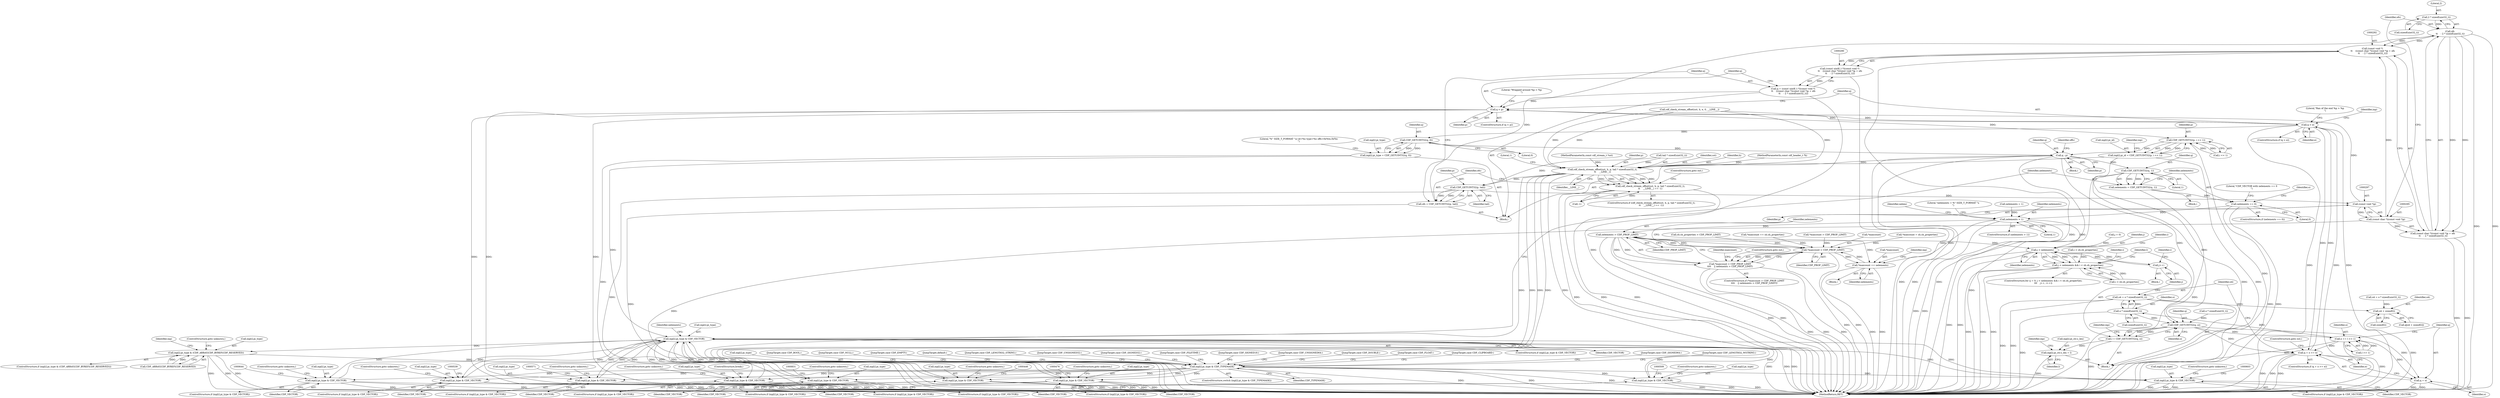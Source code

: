 digraph "0_php-src_0641e56be1af003aa02c7c6b0184466540637233@API" {
"1000301" [label="(Call,2 * sizeof(uint32_t))"];
"1000299" [label="(Call,ofs\n \t\t    - 2 * sizeof(uint32_t))"];
"1000291" [label="(Call,(const void *)\n \t\t    ((const char *)(const void *)p + ofs\n \t\t    - 2 * sizeof(uint32_t)))"];
"1000289" [label="(Call,(const uint8_t *)(const void *)\n \t\t    ((const char *)(const void *)p + ofs\n \t\t    - 2 * sizeof(uint32_t)))"];
"1000287" [label="(Call,q = (const uint8_t *)(const void *)\n \t\t    ((const char *)(const void *)p + ofs\n \t\t    - 2 * sizeof(uint32_t)))"];
"1000306" [label="(Call,q < p)"];
"1000318" [label="(Call,q > e)"];
"1000346" [label="(Call,CDF_GETUINT32(q, 0))"];
"1000340" [label="(Call,inp[i].pi_type = CDF_GETUINT32(q, 0))"];
"1000372" [label="(Call,inp[i].pi_type & CDF_VECTOR)"];
"1000411" [label="(Call,inp[i].pi_type & (CDF_ARRAY|CDF_BYREF|CDF_RESERVED))"];
"1000424" [label="(Call,inp[i].pi_type & CDF_TYPEMASK)"];
"1000437" [label="(Call,inp[i].pi_type & CDF_VECTOR)"];
"1000467" [label="(Call,inp[i].pi_type & CDF_VECTOR)"];
"1000500" [label="(Call,inp[i].pi_type & CDF_VECTOR)"];
"1000530" [label="(Call,inp[i].pi_type & CDF_VECTOR)"];
"1000562" [label="(Call,inp[i].pi_type & CDF_VECTOR)"];
"1000594" [label="(Call,inp[i].pi_type & CDF_VECTOR)"];
"1000635" [label="(Call,inp[i].pi_type & CDF_VECTOR)"];
"1000822" [label="(Call,inp[i].pi_type & CDF_VECTOR)"];
"1000854" [label="(Call,inp[i].pi_type & CDF_VECTOR)"];
"1000367" [label="(Call,q - p)"];
"1000269" [label="(Call,cdf_check_stream_offset(sst, h, p, tail * sizeof(uint32_t),\n\t\t    __LINE__))"];
"1000268" [label="(Call,cdf_check_stream_offset(sst, h, p, tail * sizeof(uint32_t),\n\t\t    __LINE__) == -1)"];
"1000284" [label="(Call,CDF_GETUINT32(p, tail))"];
"1000282" [label="(Call,ofs = CDF_GETUINT32(p, tail))"];
"1000296" [label="(Call,(const void *)p)"];
"1000294" [label="(Call,(const char *)(const void *)p)"];
"1000293" [label="(Call,(const char *)(const void *)p + ofs\n \t\t    - 2 * sizeof(uint32_t))"];
"1000382" [label="(Call,CDF_GETUINT32(q, 1))"];
"1000380" [label="(Call,nelements = CDF_GETUINT32(q, 1))"];
"1000386" [label="(Call,nelements == 0)"];
"1000679" [label="(Call,nelements > 1)"];
"1000696" [label="(Call,nelements > CDF_PROP_LIMIT)"];
"1000692" [label="(Call,*maxcount > CDF_PROP_LIMIT)"];
"1000691" [label="(Call,*maxcount > CDF_PROP_LIMIT\n\t\t\t\t    || nelements > CDF_PROP_LIMIT)"];
"1000700" [label="(Call,*maxcount += nelements)"];
"1000728" [label="(Call,j < nelements)"];
"1000727" [label="(Call,j < nelements && i < sh.sh_properties)"];
"1000737" [label="(Call,j++)"];
"1000745" [label="(Call,CDF_GETUINT32(q, o))"];
"1000743" [label="(Call,l = CDF_GETUINT32(q, o))"];
"1000748" [label="(Call,inp[i].pi_str.s_len = l)"];
"1000799" [label="(Call,o += l >> 1)"];
"1000805" [label="(Call,q + o >= e)"];
"1000806" [label="(Call,q + o)"];
"1000813" [label="(Call,o * sizeof(uint32_t))"];
"1000811" [label="(Call,o4 = o * sizeof(uint32_t))"];
"1000772" [label="(Call,o4 + sizeof(l))"];
"1000335" [label="(Call,CDF_GETUINT32(p, i << 1))"];
"1000329" [label="(Call,inp[i].pi_id = CDF_GETUINT32(p, i << 1))"];
"1000679" [label="(Call,nelements > 1)"];
"1000379" [label="(Block,)"];
"1000438" [label="(Call,inp[i].pi_type)"];
"1000386" [label="(Call,nelements == 0)"];
"1000752" [label="(Identifier,inp)"];
"1000743" [label="(Call,l = CDF_GETUINT32(q, o))"];
"1000706" [label="(Identifier,inp)"];
"1000332" [label="(Identifier,inp)"];
"1000417" [label="(Call,CDF_ARRAY|CDF_BYREF|CDF_RESERVED)"];
"1000682" [label="(Block,)"];
"1000436" [label="(ControlStructure,if (inp[i].pi_type & CDF_VECTOR))"];
"1000335" [label="(Call,CDF_GETUINT32(p, i << 1))"];
"1000285" [label="(Identifier,p)"];
"1000287" [label="(Call,q = (const uint8_t *)(const void *)\n \t\t    ((const char *)(const void *)p + ofs\n \t\t    - 2 * sizeof(uint32_t)))"];
"1000727" [label="(Call,j < nelements && i < sh.sh_properties)"];
"1000746" [label="(Identifier,q)"];
"1000258" [label="(Block,)"];
"1000422" [label="(ControlStructure,goto unknown;)"];
"1000569" [label="(ControlStructure,goto unknown;)"];
"1000861" [label="(ControlStructure,goto unknown;)"];
"1000330" [label="(Call,inp[i].pi_id)"];
"1000382" [label="(Call,CDF_GETUINT32(q, 1))"];
"1000498" [label="(JumpTarget,case CDF_UNSIGNED32:)"];
"1000860" [label="(Identifier,CDF_VECTOR)"];
"1000756" [label="(Identifier,l)"];
"1000271" [label="(Identifier,h)"];
"1000318" [label="(Call,q > e)"];
"1000346" [label="(Call,CDF_GETUINT32(q, 0))"];
"1000854" [label="(Call,inp[i].pi_type & CDF_VECTOR)"];
"1000595" [label="(Call,inp[i].pi_type)"];
"1000294" [label="(Call,(const char *)(const void *)p)"];
"1000594" [label="(Call,inp[i].pi_type & CDF_VECTOR)"];
"1000702" [label="(Identifier,maxcount)"];
"1000801" [label="(Call,l >> 1)"];
"1000821" [label="(ControlStructure,if (inp[i].pi_type & CDF_VECTOR))"];
"1000410" [label="(ControlStructure,if (inp[i].pi_type & (CDF_ARRAY|CDF_BYREF|CDF_RESERVED)))"];
"1000736" [label="(Block,)"];
"1000373" [label="(Call,inp[i].pi_type)"];
"1000343" [label="(Identifier,inp)"];
"1000465" [label="(JumpTarget,case CDF_SIGNED32:)"];
"1000341" [label="(Call,inp[i].pi_type)"];
"1000351" [label="(Literal,\"%\" SIZE_T_FORMAT \"u) id=%x type=%x offs=0x%tx,0x%x\n\")"];
"1000500" [label="(Call,inp[i].pi_type & CDF_VECTOR)"];
"1000820" [label="(JumpTarget,case CDF_FILETIME:)"];
"1000800" [label="(Identifier,o)"];
"1000102" [label="(MethodParameterIn,const cdf_header_t *h)"];
"1000435" [label="(JumpTarget,case CDF_SIGNED16:)"];
"1000251" [label="(Call,i < sh.sh_properties)"];
"1000741" [label="(Block,)"];
"1000853" [label="(ControlStructure,if (inp[i].pi_type & CDF_VECTOR))"];
"1000279" [label="(Literal,1)"];
"1000701" [label="(Call,*maxcount)"];
"1000499" [label="(ControlStructure,if (inp[i].pi_type & CDF_VECTOR))"];
"1000336" [label="(Identifier,p)"];
"1000404" [label="(Call,o4 = o * sizeof(uint32_t))"];
"1000347" [label="(Identifier,q)"];
"1000560" [label="(JumpTarget,case CDF_UNSIGNED64:)"];
"1000283" [label="(Identifier,ofs)"];
"1000806" [label="(Call,q + o)"];
"1000286" [label="(Identifier,tail)"];
"1000277" [label="(Identifier,__LINE__)"];
"1000563" [label="(Call,inp[i].pi_type)"];
"1000398" [label="(Call,nelements = 1)"];
"1000804" [label="(ControlStructure,if (q + o >= e))"];
"1000278" [label="(Call,-1)"];
"1000697" [label="(Identifier,nelements)"];
"1000633" [label="(JumpTarget,case CDF_DOUBLE:)"];
"1000773" [label="(Identifier,o4)"];
"1000423" [label="(ControlStructure,switch (inp[i].pi_type & CDF_TYPEMASK))"];
"1000693" [label="(Call,*maxcount)"];
"1000383" [label="(Identifier,q)"];
"1000296" [label="(Call,(const void *)p)"];
"1000284" [label="(Call,CDF_GETUINT32(p, tail))"];
"1000761" [label="(Identifier,inp)"];
"1000680" [label="(Identifier,nelements)"];
"1000745" [label="(Call,CDF_GETUINT32(q, o))"];
"1000592" [label="(JumpTarget,case CDF_FLOAT:)"];
"1000305" [label="(ControlStructure,if (q < p))"];
"1000852" [label="(JumpTarget,case CDF_CLIPBOARD:)"];
"1000269" [label="(Call,cdf_check_stream_offset(sst, h, p, tail * sizeof(uint32_t),\n\t\t    __LINE__))"];
"1000685" [label="(Identifier,nelem)"];
"1000506" [label="(Identifier,CDF_VECTOR)"];
"1000828" [label="(Identifier,CDF_VECTOR)"];
"1000412" [label="(Call,inp[i].pi_type)"];
"1000273" [label="(Call,tail * sizeof(uint32_t))"];
"1000388" [label="(Literal,0)"];
"1000813" [label="(Call,o * sizeof(uint32_t))"];
"1000692" [label="(Call,*maxcount > CDF_PROP_LIMIT)"];
"1000528" [label="(JumpTarget,case CDF_SIGNED64:)"];
"1000312" [label="(Literal,\"Wrapped around %p < %p\n\")"];
"1000536" [label="(Identifier,CDF_VECTOR)"];
"1000537" [label="(ControlStructure,goto unknown;)"];
"1000411" [label="(Call,inp[i].pi_type & (CDF_ARRAY|CDF_BYREF|CDF_RESERVED))"];
"1000394" [label="(Identifier,o)"];
"1000387" [label="(Identifier,nelements)"];
"1000677" [label="(JumpTarget,case CDF_LENGTH32_WSTRING:)"];
"1000700" [label="(Call,*maxcount += nelements)"];
"1000809" [label="(Identifier,e)"];
"1000211" [label="(Call,*maxcount = sh.sh_properties)"];
"1000291" [label="(Call,(const void *)\n \t\t    ((const char *)(const void *)p + ofs\n \t\t    - 2 * sizeof(uint32_t)))"];
"1000568" [label="(Identifier,CDF_VECTOR)"];
"1000724" [label="(Call,j = 0)"];
"1000371" [label="(ControlStructure,if (inp[i].pi_type & CDF_VECTOR))"];
"1000634" [label="(ControlStructure,if (inp[i].pi_type & CDF_VECTOR))"];
"1000368" [label="(Identifier,q)"];
"1000427" [label="(Identifier,inp)"];
"1000270" [label="(Identifier,sst)"];
"1000731" [label="(Call,i < sh.sh_properties)"];
"1000530" [label="(Call,inp[i].pi_type & CDF_VECTOR)"];
"1000562" [label="(Call,inp[i].pi_type & CDF_VECTOR)"];
"1000302" [label="(Literal,2)"];
"1000723" [label="(ControlStructure,for (j = 0; j < nelements && i < sh.sh_properties;\n\t\t\t    j++, i++))"];
"1000561" [label="(ControlStructure,if (inp[i].pi_type & CDF_VECTOR))"];
"1000805" [label="(Call,q + o >= e)"];
"1000822" [label="(Call,inp[i].pi_type & CDF_VECTOR)"];
"1000372" [label="(Call,inp[i].pi_type & CDF_VECTOR)"];
"1000370" [label="(Identifier,offs)"];
"1000730" [label="(Identifier,nelements)"];
"1000340" [label="(Call,inp[i].pi_type = CDF_GETUINT32(q, 0))"];
"1000303" [label="(Call,sizeof(uint32_t))"];
"1000641" [label="(Identifier,CDF_VECTOR)"];
"1000282" [label="(Call,ofs = CDF_GETUINT32(p, tail))"];
"1000319" [label="(Identifier,q)"];
"1000601" [label="(ControlStructure,goto unknown;)"];
"1000531" [label="(Call,inp[i].pi_type)"];
"1000425" [label="(Call,inp[i].pi_type)"];
"1000737" [label="(Call,j++)"];
"1000177" [label="(Call,sh.sh_properties > CDF_PROP_LIMIT)"];
"1000381" [label="(Identifier,nelements)"];
"1000497" [label="(JumpTarget,case CDF_BOOL:)"];
"1000399" [label="(Identifier,nelements)"];
"1000293" [label="(Call,(const char *)(const void *)p + ofs\n \t\t    - 2 * sizeof(uint32_t))"];
"1000507" [label="(ControlStructure,goto unknown;)"];
"1000855" [label="(Call,inp[i].pi_type)"];
"1000814" [label="(Identifier,o)"];
"1000738" [label="(Identifier,j)"];
"1000473" [label="(Identifier,CDF_VECTOR)"];
"1000862" [label="(ControlStructure,break;)"];
"1000406" [label="(Call,o * sizeof(uint32_t))"];
"1000772" [label="(Call,o4 + sizeof(l))"];
"1000740" [label="(Identifier,i)"];
"1000642" [label="(ControlStructure,goto unknown;)"];
"1000474" [label="(ControlStructure,goto unknown;)"];
"1000818" [label="(Identifier,i)"];
"1000308" [label="(Identifier,p)"];
"1000324" [label="(Literal,\"Ran of the end %p > %p\n\")"];
"1000770" [label="(Call,q[o4 + sizeof(l)])"];
"1000432" [label="(JumpTarget,case CDF_NULL:)"];
"1000437" [label="(Call,inp[i].pi_type & CDF_VECTOR)"];
"1000267" [label="(ControlStructure,if (cdf_check_stream_offset(sst, h, p, tail * sizeof(uint32_t),\n\t\t    __LINE__) == -1))"];
"1000466" [label="(ControlStructure,if (inp[i].pi_type & CDF_VECTOR))"];
"1000799" [label="(Call,o += l >> 1)"];
"1000298" [label="(Identifier,p)"];
"1000238" [label="(Call,cdf_check_stream_offset(sst, h, e, 0, __LINE__))"];
"1000101" [label="(MethodParameterIn,const cdf_stream_t *sst)"];
"1000695" [label="(Identifier,CDF_PROP_LIMIT)"];
"1000272" [label="(Identifier,p)"];
"1000280" [label="(ControlStructure,goto out;)"];
"1000636" [label="(Call,inp[i].pi_type)"];
"1000744" [label="(Identifier,l)"];
"1000366" [label="(Block,)"];
"1000729" [label="(Identifier,j)"];
"1000811" [label="(Call,o4 = o * sizeof(uint32_t))"];
"1000369" [label="(Identifier,p)"];
"1000808" [label="(Identifier,o)"];
"1000703" [label="(Identifier,nelements)"];
"1000699" [label="(ControlStructure,goto out;)"];
"1000749" [label="(Call,inp[i].pi_str.s_len)"];
"1000268" [label="(Call,cdf_check_stream_offset(sst, h, p, tail * sizeof(uint32_t),\n\t\t    __LINE__) == -1)"];
"1000203" [label="(Call,*maxcount += sh.sh_properties)"];
"1000300" [label="(Identifier,ofs)"];
"1000698" [label="(Identifier,CDF_PROP_LIMIT)"];
"1000690" [label="(ControlStructure,if (*maxcount > CDF_PROP_LIMIT\n\t\t\t\t    || nelements > CDF_PROP_LIMIT))"];
"1000317" [label="(ControlStructure,if (q > e))"];
"1000721" [label="(Literal,\"nelements = %\" SIZE_T_FORMAT \"u\n\")"];
"1000348" [label="(Literal,0)"];
"1000812" [label="(Identifier,o4)"];
"1000747" [label="(Identifier,o)"];
"1000329" [label="(Call,inp[i].pi_id = CDF_GETUINT32(p, i << 1))"];
"1000728" [label="(Call,j < nelements)"];
"1000444" [label="(ControlStructure,goto unknown;)"];
"1000380" [label="(Call,nelements = CDF_GETUINT32(q, 1))"];
"1000320" [label="(Identifier,e)"];
"1000467" [label="(Call,inp[i].pi_type & CDF_VECTOR)"];
"1000306" [label="(Call,q < p)"];
"1000691" [label="(Call,*maxcount > CDF_PROP_LIMIT\n\t\t\t\t    || nelements > CDF_PROP_LIMIT)"];
"1000823" [label="(Call,inp[i].pi_type)"];
"1000288" [label="(Identifier,q)"];
"1000529" [label="(ControlStructure,if (inp[i].pi_type & CDF_VECTOR))"];
"1000385" [label="(ControlStructure,if (nelements == 0))"];
"1000883" [label="(MethodReturn,RET)"];
"1000299" [label="(Call,ofs\n \t\t    - 2 * sizeof(uint32_t))"];
"1000391" [label="(Literal,\"CDF_VECTOR with nelements == 0\n\")"];
"1000424" [label="(Call,inp[i].pi_type & CDF_TYPEMASK)"];
"1000198" [label="(Call,*maxcount > CDF_PROP_LIMIT)"];
"1000378" [label="(Identifier,CDF_VECTOR)"];
"1000289" [label="(Call,(const uint8_t *)(const void *)\n \t\t    ((const char *)(const void *)p + ofs\n \t\t    - 2 * sizeof(uint32_t)))"];
"1000384" [label="(Literal,1)"];
"1000600" [label="(Identifier,CDF_VECTOR)"];
"1000681" [label="(Literal,1)"];
"1000748" [label="(Call,inp[i].pi_str.s_len = l)"];
"1000433" [label="(JumpTarget,case CDF_EMPTY:)"];
"1000815" [label="(Call,sizeof(uint32_t))"];
"1000635" [label="(Call,inp[i].pi_type & CDF_VECTOR)"];
"1000307" [label="(Identifier,q)"];
"1000468" [label="(Call,inp[i].pi_type)"];
"1000367" [label="(Call,q - p)"];
"1000301" [label="(Call,2 * sizeof(uint32_t))"];
"1000501" [label="(Call,inp[i].pi_type)"];
"1000774" [label="(Call,sizeof(l))"];
"1000732" [label="(Identifier,i)"];
"1000430" [label="(Identifier,CDF_TYPEMASK)"];
"1000807" [label="(Identifier,q)"];
"1000829" [label="(ControlStructure,goto unknown;)"];
"1000337" [label="(Call,i << 1)"];
"1000678" [label="(ControlStructure,if (nelements > 1))"];
"1000696" [label="(Call,nelements > CDF_PROP_LIMIT)"];
"1000593" [label="(ControlStructure,if (inp[i].pi_type & CDF_VECTOR))"];
"1000810" [label="(ControlStructure,goto out;)"];
"1000443" [label="(Identifier,CDF_VECTOR)"];
"1000863" [label="(JumpTarget,default:)"];
"1000676" [label="(JumpTarget,case CDF_LENGTH32_STRING:)"];
"1000301" -> "1000299"  [label="AST: "];
"1000301" -> "1000303"  [label="CFG: "];
"1000302" -> "1000301"  [label="AST: "];
"1000303" -> "1000301"  [label="AST: "];
"1000299" -> "1000301"  [label="CFG: "];
"1000301" -> "1000299"  [label="DDG: "];
"1000299" -> "1000293"  [label="AST: "];
"1000300" -> "1000299"  [label="AST: "];
"1000293" -> "1000299"  [label="CFG: "];
"1000299" -> "1000883"  [label="DDG: "];
"1000299" -> "1000883"  [label="DDG: "];
"1000299" -> "1000291"  [label="DDG: "];
"1000299" -> "1000291"  [label="DDG: "];
"1000299" -> "1000293"  [label="DDG: "];
"1000299" -> "1000293"  [label="DDG: "];
"1000282" -> "1000299"  [label="DDG: "];
"1000291" -> "1000289"  [label="AST: "];
"1000291" -> "1000293"  [label="CFG: "];
"1000292" -> "1000291"  [label="AST: "];
"1000293" -> "1000291"  [label="AST: "];
"1000289" -> "1000291"  [label="CFG: "];
"1000291" -> "1000883"  [label="DDG: "];
"1000291" -> "1000289"  [label="DDG: "];
"1000294" -> "1000291"  [label="DDG: "];
"1000289" -> "1000287"  [label="AST: "];
"1000290" -> "1000289"  [label="AST: "];
"1000287" -> "1000289"  [label="CFG: "];
"1000289" -> "1000883"  [label="DDG: "];
"1000289" -> "1000287"  [label="DDG: "];
"1000287" -> "1000258"  [label="AST: "];
"1000288" -> "1000287"  [label="AST: "];
"1000307" -> "1000287"  [label="CFG: "];
"1000287" -> "1000883"  [label="DDG: "];
"1000287" -> "1000306"  [label="DDG: "];
"1000306" -> "1000305"  [label="AST: "];
"1000306" -> "1000308"  [label="CFG: "];
"1000307" -> "1000306"  [label="AST: "];
"1000308" -> "1000306"  [label="AST: "];
"1000312" -> "1000306"  [label="CFG: "];
"1000319" -> "1000306"  [label="CFG: "];
"1000306" -> "1000883"  [label="DDG: "];
"1000306" -> "1000883"  [label="DDG: "];
"1000306" -> "1000883"  [label="DDG: "];
"1000296" -> "1000306"  [label="DDG: "];
"1000306" -> "1000318"  [label="DDG: "];
"1000306" -> "1000335"  [label="DDG: "];
"1000318" -> "1000317"  [label="AST: "];
"1000318" -> "1000320"  [label="CFG: "];
"1000319" -> "1000318"  [label="AST: "];
"1000320" -> "1000318"  [label="AST: "];
"1000324" -> "1000318"  [label="CFG: "];
"1000332" -> "1000318"  [label="CFG: "];
"1000318" -> "1000883"  [label="DDG: "];
"1000318" -> "1000883"  [label="DDG: "];
"1000318" -> "1000883"  [label="DDG: "];
"1000805" -> "1000318"  [label="DDG: "];
"1000238" -> "1000318"  [label="DDG: "];
"1000318" -> "1000346"  [label="DDG: "];
"1000318" -> "1000805"  [label="DDG: "];
"1000346" -> "1000340"  [label="AST: "];
"1000346" -> "1000348"  [label="CFG: "];
"1000347" -> "1000346"  [label="AST: "];
"1000348" -> "1000346"  [label="AST: "];
"1000340" -> "1000346"  [label="CFG: "];
"1000346" -> "1000340"  [label="DDG: "];
"1000346" -> "1000340"  [label="DDG: "];
"1000346" -> "1000367"  [label="DDG: "];
"1000340" -> "1000258"  [label="AST: "];
"1000341" -> "1000340"  [label="AST: "];
"1000351" -> "1000340"  [label="CFG: "];
"1000340" -> "1000883"  [label="DDG: "];
"1000340" -> "1000372"  [label="DDG: "];
"1000372" -> "1000371"  [label="AST: "];
"1000372" -> "1000378"  [label="CFG: "];
"1000373" -> "1000372"  [label="AST: "];
"1000378" -> "1000372"  [label="AST: "];
"1000381" -> "1000372"  [label="CFG: "];
"1000399" -> "1000372"  [label="CFG: "];
"1000372" -> "1000883"  [label="DDG: "];
"1000372" -> "1000883"  [label="DDG: "];
"1000372" -> "1000883"  [label="DDG: "];
"1000635" -> "1000372"  [label="DDG: "];
"1000594" -> "1000372"  [label="DDG: "];
"1000530" -> "1000372"  [label="DDG: "];
"1000854" -> "1000372"  [label="DDG: "];
"1000822" -> "1000372"  [label="DDG: "];
"1000500" -> "1000372"  [label="DDG: "];
"1000437" -> "1000372"  [label="DDG: "];
"1000562" -> "1000372"  [label="DDG: "];
"1000467" -> "1000372"  [label="DDG: "];
"1000372" -> "1000411"  [label="DDG: "];
"1000372" -> "1000437"  [label="DDG: "];
"1000372" -> "1000467"  [label="DDG: "];
"1000372" -> "1000500"  [label="DDG: "];
"1000372" -> "1000530"  [label="DDG: "];
"1000372" -> "1000562"  [label="DDG: "];
"1000372" -> "1000594"  [label="DDG: "];
"1000372" -> "1000635"  [label="DDG: "];
"1000372" -> "1000822"  [label="DDG: "];
"1000372" -> "1000854"  [label="DDG: "];
"1000411" -> "1000410"  [label="AST: "];
"1000411" -> "1000417"  [label="CFG: "];
"1000412" -> "1000411"  [label="AST: "];
"1000417" -> "1000411"  [label="AST: "];
"1000422" -> "1000411"  [label="CFG: "];
"1000427" -> "1000411"  [label="CFG: "];
"1000411" -> "1000883"  [label="DDG: "];
"1000411" -> "1000883"  [label="DDG: "];
"1000411" -> "1000883"  [label="DDG: "];
"1000417" -> "1000411"  [label="DDG: "];
"1000417" -> "1000411"  [label="DDG: "];
"1000411" -> "1000424"  [label="DDG: "];
"1000424" -> "1000423"  [label="AST: "];
"1000424" -> "1000430"  [label="CFG: "];
"1000425" -> "1000424"  [label="AST: "];
"1000430" -> "1000424"  [label="AST: "];
"1000432" -> "1000424"  [label="CFG: "];
"1000433" -> "1000424"  [label="CFG: "];
"1000435" -> "1000424"  [label="CFG: "];
"1000465" -> "1000424"  [label="CFG: "];
"1000497" -> "1000424"  [label="CFG: "];
"1000498" -> "1000424"  [label="CFG: "];
"1000528" -> "1000424"  [label="CFG: "];
"1000560" -> "1000424"  [label="CFG: "];
"1000592" -> "1000424"  [label="CFG: "];
"1000633" -> "1000424"  [label="CFG: "];
"1000676" -> "1000424"  [label="CFG: "];
"1000677" -> "1000424"  [label="CFG: "];
"1000820" -> "1000424"  [label="CFG: "];
"1000852" -> "1000424"  [label="CFG: "];
"1000863" -> "1000424"  [label="CFG: "];
"1000424" -> "1000883"  [label="DDG: "];
"1000424" -> "1000883"  [label="DDG: "];
"1000424" -> "1000883"  [label="DDG: "];
"1000424" -> "1000437"  [label="DDG: "];
"1000424" -> "1000467"  [label="DDG: "];
"1000424" -> "1000500"  [label="DDG: "];
"1000424" -> "1000530"  [label="DDG: "];
"1000424" -> "1000562"  [label="DDG: "];
"1000424" -> "1000594"  [label="DDG: "];
"1000424" -> "1000635"  [label="DDG: "];
"1000424" -> "1000822"  [label="DDG: "];
"1000424" -> "1000854"  [label="DDG: "];
"1000437" -> "1000436"  [label="AST: "];
"1000437" -> "1000443"  [label="CFG: "];
"1000438" -> "1000437"  [label="AST: "];
"1000443" -> "1000437"  [label="AST: "];
"1000444" -> "1000437"  [label="CFG: "];
"1000446" -> "1000437"  [label="CFG: "];
"1000437" -> "1000883"  [label="DDG: "];
"1000437" -> "1000883"  [label="DDG: "];
"1000437" -> "1000883"  [label="DDG: "];
"1000467" -> "1000466"  [label="AST: "];
"1000467" -> "1000473"  [label="CFG: "];
"1000468" -> "1000467"  [label="AST: "];
"1000473" -> "1000467"  [label="AST: "];
"1000474" -> "1000467"  [label="CFG: "];
"1000476" -> "1000467"  [label="CFG: "];
"1000467" -> "1000883"  [label="DDG: "];
"1000467" -> "1000883"  [label="DDG: "];
"1000467" -> "1000883"  [label="DDG: "];
"1000500" -> "1000499"  [label="AST: "];
"1000500" -> "1000506"  [label="CFG: "];
"1000501" -> "1000500"  [label="AST: "];
"1000506" -> "1000500"  [label="AST: "];
"1000507" -> "1000500"  [label="CFG: "];
"1000509" -> "1000500"  [label="CFG: "];
"1000500" -> "1000883"  [label="DDG: "];
"1000500" -> "1000883"  [label="DDG: "];
"1000500" -> "1000883"  [label="DDG: "];
"1000530" -> "1000529"  [label="AST: "];
"1000530" -> "1000536"  [label="CFG: "];
"1000531" -> "1000530"  [label="AST: "];
"1000536" -> "1000530"  [label="AST: "];
"1000537" -> "1000530"  [label="CFG: "];
"1000539" -> "1000530"  [label="CFG: "];
"1000530" -> "1000883"  [label="DDG: "];
"1000530" -> "1000883"  [label="DDG: "];
"1000530" -> "1000883"  [label="DDG: "];
"1000562" -> "1000561"  [label="AST: "];
"1000562" -> "1000568"  [label="CFG: "];
"1000563" -> "1000562"  [label="AST: "];
"1000568" -> "1000562"  [label="AST: "];
"1000569" -> "1000562"  [label="CFG: "];
"1000571" -> "1000562"  [label="CFG: "];
"1000562" -> "1000883"  [label="DDG: "];
"1000562" -> "1000883"  [label="DDG: "];
"1000562" -> "1000883"  [label="DDG: "];
"1000594" -> "1000593"  [label="AST: "];
"1000594" -> "1000600"  [label="CFG: "];
"1000595" -> "1000594"  [label="AST: "];
"1000600" -> "1000594"  [label="AST: "];
"1000601" -> "1000594"  [label="CFG: "];
"1000603" -> "1000594"  [label="CFG: "];
"1000594" -> "1000883"  [label="DDG: "];
"1000594" -> "1000883"  [label="DDG: "];
"1000594" -> "1000883"  [label="DDG: "];
"1000635" -> "1000634"  [label="AST: "];
"1000635" -> "1000641"  [label="CFG: "];
"1000636" -> "1000635"  [label="AST: "];
"1000641" -> "1000635"  [label="AST: "];
"1000642" -> "1000635"  [label="CFG: "];
"1000644" -> "1000635"  [label="CFG: "];
"1000635" -> "1000883"  [label="DDG: "];
"1000635" -> "1000883"  [label="DDG: "];
"1000635" -> "1000883"  [label="DDG: "];
"1000822" -> "1000821"  [label="AST: "];
"1000822" -> "1000828"  [label="CFG: "];
"1000823" -> "1000822"  [label="AST: "];
"1000828" -> "1000822"  [label="AST: "];
"1000829" -> "1000822"  [label="CFG: "];
"1000831" -> "1000822"  [label="CFG: "];
"1000822" -> "1000883"  [label="DDG: "];
"1000822" -> "1000883"  [label="DDG: "];
"1000822" -> "1000883"  [label="DDG: "];
"1000854" -> "1000853"  [label="AST: "];
"1000854" -> "1000860"  [label="CFG: "];
"1000855" -> "1000854"  [label="AST: "];
"1000860" -> "1000854"  [label="AST: "];
"1000861" -> "1000854"  [label="CFG: "];
"1000862" -> "1000854"  [label="CFG: "];
"1000854" -> "1000883"  [label="DDG: "];
"1000854" -> "1000883"  [label="DDG: "];
"1000854" -> "1000883"  [label="DDG: "];
"1000367" -> "1000366"  [label="AST: "];
"1000367" -> "1000369"  [label="CFG: "];
"1000368" -> "1000367"  [label="AST: "];
"1000369" -> "1000367"  [label="AST: "];
"1000370" -> "1000367"  [label="CFG: "];
"1000367" -> "1000883"  [label="DDG: "];
"1000367" -> "1000883"  [label="DDG: "];
"1000367" -> "1000883"  [label="DDG: "];
"1000367" -> "1000269"  [label="DDG: "];
"1000335" -> "1000367"  [label="DDG: "];
"1000367" -> "1000382"  [label="DDG: "];
"1000367" -> "1000745"  [label="DDG: "];
"1000269" -> "1000268"  [label="AST: "];
"1000269" -> "1000277"  [label="CFG: "];
"1000270" -> "1000269"  [label="AST: "];
"1000271" -> "1000269"  [label="AST: "];
"1000272" -> "1000269"  [label="AST: "];
"1000273" -> "1000269"  [label="AST: "];
"1000277" -> "1000269"  [label="AST: "];
"1000279" -> "1000269"  [label="CFG: "];
"1000269" -> "1000883"  [label="DDG: "];
"1000269" -> "1000883"  [label="DDG: "];
"1000269" -> "1000883"  [label="DDG: "];
"1000269" -> "1000883"  [label="DDG: "];
"1000269" -> "1000883"  [label="DDG: "];
"1000269" -> "1000268"  [label="DDG: "];
"1000269" -> "1000268"  [label="DDG: "];
"1000269" -> "1000268"  [label="DDG: "];
"1000269" -> "1000268"  [label="DDG: "];
"1000269" -> "1000268"  [label="DDG: "];
"1000238" -> "1000269"  [label="DDG: "];
"1000238" -> "1000269"  [label="DDG: "];
"1000238" -> "1000269"  [label="DDG: "];
"1000101" -> "1000269"  [label="DDG: "];
"1000102" -> "1000269"  [label="DDG: "];
"1000273" -> "1000269"  [label="DDG: "];
"1000269" -> "1000284"  [label="DDG: "];
"1000268" -> "1000267"  [label="AST: "];
"1000268" -> "1000278"  [label="CFG: "];
"1000278" -> "1000268"  [label="AST: "];
"1000280" -> "1000268"  [label="CFG: "];
"1000283" -> "1000268"  [label="CFG: "];
"1000268" -> "1000883"  [label="DDG: "];
"1000268" -> "1000883"  [label="DDG: "];
"1000268" -> "1000883"  [label="DDG: "];
"1000278" -> "1000268"  [label="DDG: "];
"1000284" -> "1000282"  [label="AST: "];
"1000284" -> "1000286"  [label="CFG: "];
"1000285" -> "1000284"  [label="AST: "];
"1000286" -> "1000284"  [label="AST: "];
"1000282" -> "1000284"  [label="CFG: "];
"1000284" -> "1000883"  [label="DDG: "];
"1000284" -> "1000282"  [label="DDG: "];
"1000284" -> "1000282"  [label="DDG: "];
"1000273" -> "1000284"  [label="DDG: "];
"1000284" -> "1000296"  [label="DDG: "];
"1000282" -> "1000258"  [label="AST: "];
"1000283" -> "1000282"  [label="AST: "];
"1000288" -> "1000282"  [label="CFG: "];
"1000282" -> "1000883"  [label="DDG: "];
"1000296" -> "1000294"  [label="AST: "];
"1000296" -> "1000298"  [label="CFG: "];
"1000297" -> "1000296"  [label="AST: "];
"1000298" -> "1000296"  [label="AST: "];
"1000294" -> "1000296"  [label="CFG: "];
"1000296" -> "1000294"  [label="DDG: "];
"1000294" -> "1000293"  [label="AST: "];
"1000295" -> "1000294"  [label="AST: "];
"1000300" -> "1000294"  [label="CFG: "];
"1000294" -> "1000883"  [label="DDG: "];
"1000294" -> "1000293"  [label="DDG: "];
"1000293" -> "1000883"  [label="DDG: "];
"1000293" -> "1000883"  [label="DDG: "];
"1000382" -> "1000380"  [label="AST: "];
"1000382" -> "1000384"  [label="CFG: "];
"1000383" -> "1000382"  [label="AST: "];
"1000384" -> "1000382"  [label="AST: "];
"1000380" -> "1000382"  [label="CFG: "];
"1000382" -> "1000883"  [label="DDG: "];
"1000382" -> "1000380"  [label="DDG: "];
"1000382" -> "1000380"  [label="DDG: "];
"1000382" -> "1000745"  [label="DDG: "];
"1000380" -> "1000379"  [label="AST: "];
"1000381" -> "1000380"  [label="AST: "];
"1000387" -> "1000380"  [label="CFG: "];
"1000380" -> "1000883"  [label="DDG: "];
"1000380" -> "1000386"  [label="DDG: "];
"1000386" -> "1000385"  [label="AST: "];
"1000386" -> "1000388"  [label="CFG: "];
"1000387" -> "1000386"  [label="AST: "];
"1000388" -> "1000386"  [label="AST: "];
"1000391" -> "1000386"  [label="CFG: "];
"1000394" -> "1000386"  [label="CFG: "];
"1000386" -> "1000883"  [label="DDG: "];
"1000386" -> "1000883"  [label="DDG: "];
"1000386" -> "1000679"  [label="DDG: "];
"1000679" -> "1000678"  [label="AST: "];
"1000679" -> "1000681"  [label="CFG: "];
"1000680" -> "1000679"  [label="AST: "];
"1000681" -> "1000679"  [label="AST: "];
"1000685" -> "1000679"  [label="CFG: "];
"1000721" -> "1000679"  [label="CFG: "];
"1000679" -> "1000883"  [label="DDG: "];
"1000679" -> "1000883"  [label="DDG: "];
"1000398" -> "1000679"  [label="DDG: "];
"1000679" -> "1000696"  [label="DDG: "];
"1000679" -> "1000700"  [label="DDG: "];
"1000679" -> "1000728"  [label="DDG: "];
"1000696" -> "1000691"  [label="AST: "];
"1000696" -> "1000698"  [label="CFG: "];
"1000697" -> "1000696"  [label="AST: "];
"1000698" -> "1000696"  [label="AST: "];
"1000691" -> "1000696"  [label="CFG: "];
"1000696" -> "1000883"  [label="DDG: "];
"1000696" -> "1000883"  [label="DDG: "];
"1000696" -> "1000692"  [label="DDG: "];
"1000696" -> "1000691"  [label="DDG: "];
"1000696" -> "1000691"  [label="DDG: "];
"1000692" -> "1000696"  [label="DDG: "];
"1000696" -> "1000700"  [label="DDG: "];
"1000696" -> "1000728"  [label="DDG: "];
"1000692" -> "1000691"  [label="AST: "];
"1000692" -> "1000695"  [label="CFG: "];
"1000693" -> "1000692"  [label="AST: "];
"1000695" -> "1000692"  [label="AST: "];
"1000697" -> "1000692"  [label="CFG: "];
"1000691" -> "1000692"  [label="CFG: "];
"1000692" -> "1000883"  [label="DDG: "];
"1000692" -> "1000883"  [label="DDG: "];
"1000692" -> "1000691"  [label="DDG: "];
"1000692" -> "1000691"  [label="DDG: "];
"1000700" -> "1000692"  [label="DDG: "];
"1000211" -> "1000692"  [label="DDG: "];
"1000203" -> "1000692"  [label="DDG: "];
"1000177" -> "1000692"  [label="DDG: "];
"1000198" -> "1000692"  [label="DDG: "];
"1000692" -> "1000700"  [label="DDG: "];
"1000691" -> "1000690"  [label="AST: "];
"1000699" -> "1000691"  [label="CFG: "];
"1000702" -> "1000691"  [label="CFG: "];
"1000691" -> "1000883"  [label="DDG: "];
"1000691" -> "1000883"  [label="DDG: "];
"1000691" -> "1000883"  [label="DDG: "];
"1000700" -> "1000682"  [label="AST: "];
"1000700" -> "1000703"  [label="CFG: "];
"1000701" -> "1000700"  [label="AST: "];
"1000703" -> "1000700"  [label="AST: "];
"1000706" -> "1000700"  [label="CFG: "];
"1000700" -> "1000883"  [label="DDG: "];
"1000700" -> "1000883"  [label="DDG: "];
"1000728" -> "1000727"  [label="AST: "];
"1000728" -> "1000730"  [label="CFG: "];
"1000729" -> "1000728"  [label="AST: "];
"1000730" -> "1000728"  [label="AST: "];
"1000732" -> "1000728"  [label="CFG: "];
"1000727" -> "1000728"  [label="CFG: "];
"1000728" -> "1000883"  [label="DDG: "];
"1000728" -> "1000883"  [label="DDG: "];
"1000728" -> "1000727"  [label="DDG: "];
"1000728" -> "1000727"  [label="DDG: "];
"1000737" -> "1000728"  [label="DDG: "];
"1000724" -> "1000728"  [label="DDG: "];
"1000728" -> "1000737"  [label="DDG: "];
"1000727" -> "1000723"  [label="AST: "];
"1000727" -> "1000731"  [label="CFG: "];
"1000731" -> "1000727"  [label="AST: "];
"1000744" -> "1000727"  [label="CFG: "];
"1000818" -> "1000727"  [label="CFG: "];
"1000727" -> "1000883"  [label="DDG: "];
"1000727" -> "1000883"  [label="DDG: "];
"1000727" -> "1000883"  [label="DDG: "];
"1000731" -> "1000727"  [label="DDG: "];
"1000731" -> "1000727"  [label="DDG: "];
"1000251" -> "1000727"  [label="DDG: "];
"1000737" -> "1000736"  [label="AST: "];
"1000737" -> "1000738"  [label="CFG: "];
"1000738" -> "1000737"  [label="AST: "];
"1000740" -> "1000737"  [label="CFG: "];
"1000745" -> "1000743"  [label="AST: "];
"1000745" -> "1000747"  [label="CFG: "];
"1000746" -> "1000745"  [label="AST: "];
"1000747" -> "1000745"  [label="AST: "];
"1000743" -> "1000745"  [label="CFG: "];
"1000745" -> "1000743"  [label="DDG: "];
"1000745" -> "1000743"  [label="DDG: "];
"1000406" -> "1000745"  [label="DDG: "];
"1000813" -> "1000745"  [label="DDG: "];
"1000745" -> "1000799"  [label="DDG: "];
"1000745" -> "1000805"  [label="DDG: "];
"1000745" -> "1000806"  [label="DDG: "];
"1000743" -> "1000741"  [label="AST: "];
"1000744" -> "1000743"  [label="AST: "];
"1000752" -> "1000743"  [label="CFG: "];
"1000743" -> "1000883"  [label="DDG: "];
"1000743" -> "1000748"  [label="DDG: "];
"1000748" -> "1000741"  [label="AST: "];
"1000748" -> "1000756"  [label="CFG: "];
"1000749" -> "1000748"  [label="AST: "];
"1000756" -> "1000748"  [label="AST: "];
"1000761" -> "1000748"  [label="CFG: "];
"1000748" -> "1000883"  [label="DDG: "];
"1000799" -> "1000741"  [label="AST: "];
"1000799" -> "1000801"  [label="CFG: "];
"1000800" -> "1000799"  [label="AST: "];
"1000801" -> "1000799"  [label="AST: "];
"1000807" -> "1000799"  [label="CFG: "];
"1000799" -> "1000883"  [label="DDG: "];
"1000801" -> "1000799"  [label="DDG: "];
"1000801" -> "1000799"  [label="DDG: "];
"1000799" -> "1000805"  [label="DDG: "];
"1000799" -> "1000806"  [label="DDG: "];
"1000799" -> "1000813"  [label="DDG: "];
"1000805" -> "1000804"  [label="AST: "];
"1000805" -> "1000809"  [label="CFG: "];
"1000806" -> "1000805"  [label="AST: "];
"1000809" -> "1000805"  [label="AST: "];
"1000810" -> "1000805"  [label="CFG: "];
"1000812" -> "1000805"  [label="CFG: "];
"1000805" -> "1000883"  [label="DDG: "];
"1000805" -> "1000883"  [label="DDG: "];
"1000805" -> "1000883"  [label="DDG: "];
"1000806" -> "1000808"  [label="CFG: "];
"1000807" -> "1000806"  [label="AST: "];
"1000808" -> "1000806"  [label="AST: "];
"1000809" -> "1000806"  [label="CFG: "];
"1000806" -> "1000883"  [label="DDG: "];
"1000806" -> "1000883"  [label="DDG: "];
"1000813" -> "1000811"  [label="AST: "];
"1000813" -> "1000815"  [label="CFG: "];
"1000814" -> "1000813"  [label="AST: "];
"1000815" -> "1000813"  [label="AST: "];
"1000811" -> "1000813"  [label="CFG: "];
"1000813" -> "1000883"  [label="DDG: "];
"1000813" -> "1000811"  [label="DDG: "];
"1000811" -> "1000741"  [label="AST: "];
"1000812" -> "1000811"  [label="AST: "];
"1000738" -> "1000811"  [label="CFG: "];
"1000811" -> "1000883"  [label="DDG: "];
"1000811" -> "1000883"  [label="DDG: "];
"1000811" -> "1000772"  [label="DDG: "];
"1000772" -> "1000770"  [label="AST: "];
"1000772" -> "1000774"  [label="CFG: "];
"1000773" -> "1000772"  [label="AST: "];
"1000774" -> "1000772"  [label="AST: "];
"1000770" -> "1000772"  [label="CFG: "];
"1000772" -> "1000883"  [label="DDG: "];
"1000404" -> "1000772"  [label="DDG: "];
"1000335" -> "1000329"  [label="AST: "];
"1000335" -> "1000337"  [label="CFG: "];
"1000336" -> "1000335"  [label="AST: "];
"1000337" -> "1000335"  [label="AST: "];
"1000329" -> "1000335"  [label="CFG: "];
"1000335" -> "1000883"  [label="DDG: "];
"1000335" -> "1000329"  [label="DDG: "];
"1000335" -> "1000329"  [label="DDG: "];
"1000337" -> "1000335"  [label="DDG: "];
"1000337" -> "1000335"  [label="DDG: "];
"1000329" -> "1000258"  [label="AST: "];
"1000330" -> "1000329"  [label="AST: "];
"1000343" -> "1000329"  [label="CFG: "];
"1000329" -> "1000883"  [label="DDG: "];
"1000329" -> "1000883"  [label="DDG: "];
}
